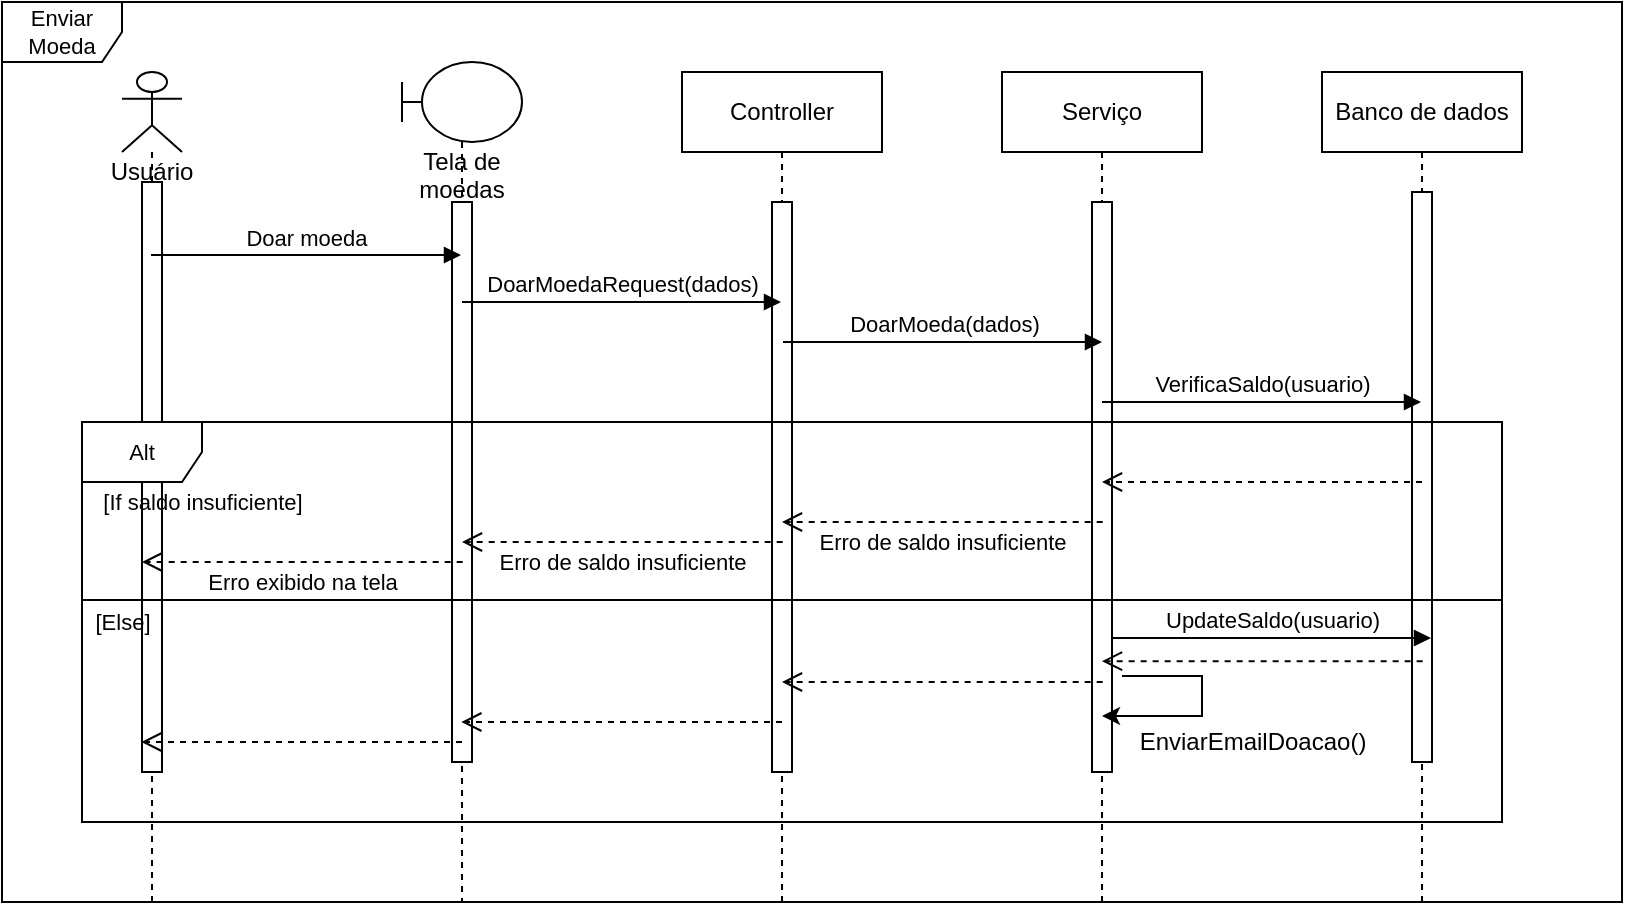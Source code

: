 <mxfile version="15.8.3" type="device"><diagram id="cXGuucE89ZPNYP7mccaH" name="Page-1"><mxGraphModel dx="1935" dy="450" grid="1" gridSize="10" guides="1" tooltips="1" connect="1" arrows="1" fold="1" page="1" pageScale="1" pageWidth="827" pageHeight="1169" math="0" shadow="0"><root><mxCell id="0"/><mxCell id="1" parent="0"/><mxCell id="lC45lOTP35fD4Hhv5ARE-2" value="Enviar Moeda" style="shape=umlFrame;whiteSpace=wrap;html=1;fontSize=11;" parent="1" vertex="1"><mxGeometry x="-150" y="60" width="810" height="450" as="geometry"/></mxCell><mxCell id="lC45lOTP35fD4Hhv5ARE-3" value="Tela de moedas" style="shape=umlLifeline;participant=umlBoundary;perimeter=lifelinePerimeter;whiteSpace=wrap;html=1;container=1;collapsible=0;recursiveResize=0;verticalAlign=top;spacingTop=36;outlineConnect=0;" parent="1" vertex="1"><mxGeometry x="50" y="90" width="60" height="420" as="geometry"/></mxCell><mxCell id="lC45lOTP35fD4Hhv5ARE-4" value="" style="html=1;direction=south;" parent="lC45lOTP35fD4Hhv5ARE-3" vertex="1"><mxGeometry x="25" y="70" width="10" height="280" as="geometry"/></mxCell><mxCell id="lC45lOTP35fD4Hhv5ARE-5" value="Usuário" style="shape=umlLifeline;participant=umlActor;perimeter=lifelinePerimeter;whiteSpace=wrap;html=1;container=1;collapsible=0;recursiveResize=0;verticalAlign=top;spacingTop=36;outlineConnect=0;" parent="1" vertex="1"><mxGeometry x="-90" y="95" width="30" height="415" as="geometry"/></mxCell><mxCell id="lC45lOTP35fD4Hhv5ARE-6" value="" style="html=1;direction=south;" parent="lC45lOTP35fD4Hhv5ARE-5" vertex="1"><mxGeometry x="10" y="55" width="10" height="295" as="geometry"/></mxCell><mxCell id="lC45lOTP35fD4Hhv5ARE-7" value="Controller" style="shape=umlLifeline;perimeter=lifelinePerimeter;whiteSpace=wrap;html=1;container=1;collapsible=0;recursiveResize=0;outlineConnect=0;" parent="1" vertex="1"><mxGeometry x="190" y="95" width="100" height="415" as="geometry"/></mxCell><mxCell id="lC45lOTP35fD4Hhv5ARE-8" value="" style="html=1;direction=south;" parent="lC45lOTP35fD4Hhv5ARE-7" vertex="1"><mxGeometry x="45" y="65" width="10" height="285" as="geometry"/></mxCell><mxCell id="lC45lOTP35fD4Hhv5ARE-9" value="Serviço" style="shape=umlLifeline;perimeter=lifelinePerimeter;whiteSpace=wrap;html=1;container=1;collapsible=0;recursiveResize=0;outlineConnect=0;" parent="1" vertex="1"><mxGeometry x="350" y="95" width="100" height="415" as="geometry"/></mxCell><mxCell id="lC45lOTP35fD4Hhv5ARE-10" value="" style="html=1;direction=south;" parent="lC45lOTP35fD4Hhv5ARE-9" vertex="1"><mxGeometry x="45" y="65" width="10" height="285" as="geometry"/></mxCell><mxCell id="lC45lOTP35fD4Hhv5ARE-11" value="Banco de dados" style="shape=umlLifeline;perimeter=lifelinePerimeter;whiteSpace=wrap;html=1;container=1;collapsible=0;recursiveResize=0;outlineConnect=0;" parent="1" vertex="1"><mxGeometry x="510" y="95" width="100" height="415" as="geometry"/></mxCell><mxCell id="gg5o7uccwCyHwOczPY-c-1" value="" style="html=1;direction=south;" vertex="1" parent="lC45lOTP35fD4Hhv5ARE-11"><mxGeometry x="45" y="60" width="10" height="285" as="geometry"/></mxCell><mxCell id="lC45lOTP35fD4Hhv5ARE-12" value="Doar moeda" style="html=1;verticalAlign=bottom;endArrow=block;rounded=0;" parent="1" edge="1"><mxGeometry width="80" relative="1" as="geometry"><mxPoint x="-75.5" y="186.5" as="sourcePoint"/><mxPoint x="79.5" y="186.5" as="targetPoint"/></mxGeometry></mxCell><mxCell id="lC45lOTP35fD4Hhv5ARE-13" value="DoarMoedaRequest(dados)" style="html=1;verticalAlign=bottom;endArrow=block;rounded=0;" parent="1" target="lC45lOTP35fD4Hhv5ARE-7" edge="1"><mxGeometry width="80" relative="1" as="geometry"><mxPoint x="80" y="210" as="sourcePoint"/><mxPoint x="235" y="210" as="targetPoint"/></mxGeometry></mxCell><mxCell id="lC45lOTP35fD4Hhv5ARE-14" value="DoarMoeda(dados)" style="html=1;verticalAlign=bottom;endArrow=block;rounded=0;" parent="1" edge="1"><mxGeometry width="80" relative="1" as="geometry"><mxPoint x="240.5" y="230" as="sourcePoint"/><mxPoint x="400" y="230" as="targetPoint"/></mxGeometry></mxCell><mxCell id="lC45lOTP35fD4Hhv5ARE-15" value="VerificaSaldo(usuario)" style="html=1;verticalAlign=bottom;endArrow=block;rounded=0;" parent="1" edge="1"><mxGeometry width="80" relative="1" as="geometry"><mxPoint x="400" y="260" as="sourcePoint"/><mxPoint x="559.5" y="260" as="targetPoint"/></mxGeometry></mxCell><mxCell id="lC45lOTP35fD4Hhv5ARE-16" value="" style="html=1;verticalAlign=bottom;endArrow=open;dashed=1;endSize=8;rounded=0;" parent="1" target="lC45lOTP35fD4Hhv5ARE-9" edge="1"><mxGeometry relative="1" as="geometry"><mxPoint x="560" y="300" as="sourcePoint"/><mxPoint x="480" y="300" as="targetPoint"/></mxGeometry></mxCell><mxCell id="lC45lOTP35fD4Hhv5ARE-17" value="" style="group" parent="1" vertex="1" connectable="0"><mxGeometry x="239.997" y="320" width="165.003" height="20" as="geometry"/></mxCell><mxCell id="lC45lOTP35fD4Hhv5ARE-18" value="" style="html=1;verticalAlign=bottom;endArrow=open;dashed=1;endSize=8;rounded=0;" parent="lC45lOTP35fD4Hhv5ARE-17" edge="1"><mxGeometry relative="1" as="geometry"><mxPoint x="160.333" as="sourcePoint"/><mxPoint as="targetPoint"/></mxGeometry></mxCell><mxCell id="lC45lOTP35fD4Hhv5ARE-19" value="&lt;span style=&quot;font-size: 11px&quot;&gt;Erro de saldo insuficiente&lt;/span&gt;" style="text;html=1;align=center;verticalAlign=middle;resizable=0;points=[];autosize=1;strokeColor=none;fillColor=none;" parent="lC45lOTP35fD4Hhv5ARE-17" vertex="1"><mxGeometry x="10.003" width="140" height="20" as="geometry"/></mxCell><mxCell id="lC45lOTP35fD4Hhv5ARE-20" value="" style="group" parent="1" vertex="1" connectable="0"><mxGeometry x="79.997" y="330" width="165.003" height="20" as="geometry"/></mxCell><mxCell id="lC45lOTP35fD4Hhv5ARE-21" value="" style="html=1;verticalAlign=bottom;endArrow=open;dashed=1;endSize=8;rounded=0;" parent="lC45lOTP35fD4Hhv5ARE-20" edge="1"><mxGeometry relative="1" as="geometry"><mxPoint x="160.333" as="sourcePoint"/><mxPoint as="targetPoint"/></mxGeometry></mxCell><mxCell id="lC45lOTP35fD4Hhv5ARE-22" value="&lt;font style=&quot;font-size: 11px&quot;&gt;Erro de saldo insuficiente&lt;/font&gt;" style="text;html=1;align=center;verticalAlign=middle;resizable=0;points=[];autosize=1;strokeColor=none;fillColor=none;" parent="lC45lOTP35fD4Hhv5ARE-20" vertex="1"><mxGeometry x="10.003" width="140" height="20" as="geometry"/></mxCell><mxCell id="lC45lOTP35fD4Hhv5ARE-23" value="" style="group" parent="1" vertex="1" connectable="0"><mxGeometry x="-80.003" y="340" width="165.003" height="20" as="geometry"/></mxCell><mxCell id="lC45lOTP35fD4Hhv5ARE-24" value="" style="html=1;verticalAlign=bottom;endArrow=open;dashed=1;endSize=8;rounded=0;" parent="lC45lOTP35fD4Hhv5ARE-23" edge="1"><mxGeometry relative="1" as="geometry"><mxPoint x="160.333" as="sourcePoint"/><mxPoint as="targetPoint"/></mxGeometry></mxCell><mxCell id="lC45lOTP35fD4Hhv5ARE-25" value="&lt;font style=&quot;font-size: 11px&quot;&gt;Erro exibido na tela&lt;/font&gt;" style="text;html=1;align=center;verticalAlign=middle;resizable=0;points=[];autosize=1;strokeColor=none;fillColor=none;" parent="lC45lOTP35fD4Hhv5ARE-23" vertex="1"><mxGeometry x="25.003" width="110" height="20" as="geometry"/></mxCell><mxCell id="lC45lOTP35fD4Hhv5ARE-26" value="UpdateSaldo(usuario)" style="html=1;verticalAlign=bottom;endArrow=block;rounded=0;" parent="1" edge="1"><mxGeometry width="80" relative="1" as="geometry"><mxPoint x="405" y="378" as="sourcePoint"/><mxPoint x="564.5" y="378" as="targetPoint"/></mxGeometry></mxCell><mxCell id="lC45lOTP35fD4Hhv5ARE-27" value="" style="group" parent="1" vertex="1" connectable="0"><mxGeometry x="239.997" y="400" width="165.003" height="30" as="geometry"/></mxCell><mxCell id="lC45lOTP35fD4Hhv5ARE-28" value="" style="html=1;verticalAlign=bottom;endArrow=open;dashed=1;endSize=8;rounded=0;" parent="lC45lOTP35fD4Hhv5ARE-27" edge="1"><mxGeometry relative="1" as="geometry"><mxPoint x="160.333" as="sourcePoint"/><mxPoint as="targetPoint"/></mxGeometry></mxCell><mxCell id="lC45lOTP35fD4Hhv5ARE-29" value="" style="html=1;verticalAlign=bottom;endArrow=open;dashed=1;endSize=8;rounded=0;" parent="1" edge="1"><mxGeometry relative="1" as="geometry"><mxPoint x="560.33" y="389.58" as="sourcePoint"/><mxPoint x="399.997" y="389.58" as="targetPoint"/></mxGeometry></mxCell><mxCell id="lC45lOTP35fD4Hhv5ARE-30" value="" style="html=1;verticalAlign=bottom;endArrow=open;dashed=1;endSize=8;rounded=0;" parent="1" edge="1"><mxGeometry relative="1" as="geometry"><mxPoint x="240" y="420" as="sourcePoint"/><mxPoint x="79.667" y="420" as="targetPoint"/></mxGeometry></mxCell><mxCell id="lC45lOTP35fD4Hhv5ARE-31" value="" style="html=1;verticalAlign=bottom;endArrow=open;dashed=1;endSize=8;rounded=0;" parent="1" edge="1"><mxGeometry relative="1" as="geometry"><mxPoint x="80" y="430" as="sourcePoint"/><mxPoint x="-80.333" y="430" as="targetPoint"/></mxGeometry></mxCell><mxCell id="lC45lOTP35fD4Hhv5ARE-32" value="" style="line;strokeWidth=1;fillColor=none;align=left;verticalAlign=middle;spacingTop=-1;spacingLeft=3;spacingRight=3;rotatable=0;labelPosition=right;points=[];portConstraint=eastwest;fontSize=11;" parent="1" vertex="1"><mxGeometry x="-110" y="355" width="710" height="8" as="geometry"/></mxCell><mxCell id="lC45lOTP35fD4Hhv5ARE-33" value="[If saldo insuficiente]" style="text;html=1;align=center;verticalAlign=middle;resizable=0;points=[];autosize=1;strokeColor=none;fillColor=none;fontSize=11;" parent="1" vertex="1"><mxGeometry x="-110" y="300" width="120" height="20" as="geometry"/></mxCell><mxCell id="lC45lOTP35fD4Hhv5ARE-34" value="[Else]" style="text;html=1;align=center;verticalAlign=middle;resizable=0;points=[];autosize=1;strokeColor=none;fillColor=none;fontSize=11;" parent="1" vertex="1"><mxGeometry x="-110" y="360" width="40" height="20" as="geometry"/></mxCell><mxCell id="lC45lOTP35fD4Hhv5ARE-35" value="" style="endArrow=classic;html=1;rounded=0;" parent="1" edge="1"><mxGeometry width="50" height="50" relative="1" as="geometry"><mxPoint x="410" y="397" as="sourcePoint"/><mxPoint x="400" y="417" as="targetPoint"/><Array as="points"><mxPoint x="450" y="397"/><mxPoint x="450" y="417"/></Array></mxGeometry></mxCell><mxCell id="lC45lOTP35fD4Hhv5ARE-36" value="EnviarEmailDoacao()" style="text;html=1;align=center;verticalAlign=middle;resizable=0;points=[];autosize=1;strokeColor=none;fillColor=none;" parent="1" vertex="1"><mxGeometry x="410" y="420" width="130" height="20" as="geometry"/></mxCell><mxCell id="lC45lOTP35fD4Hhv5ARE-1" value="Alt" style="shape=umlFrame;whiteSpace=wrap;html=1;fontSize=11;" parent="1" vertex="1"><mxGeometry x="-110" y="270" width="710" height="200" as="geometry"/></mxCell></root></mxGraphModel></diagram></mxfile>